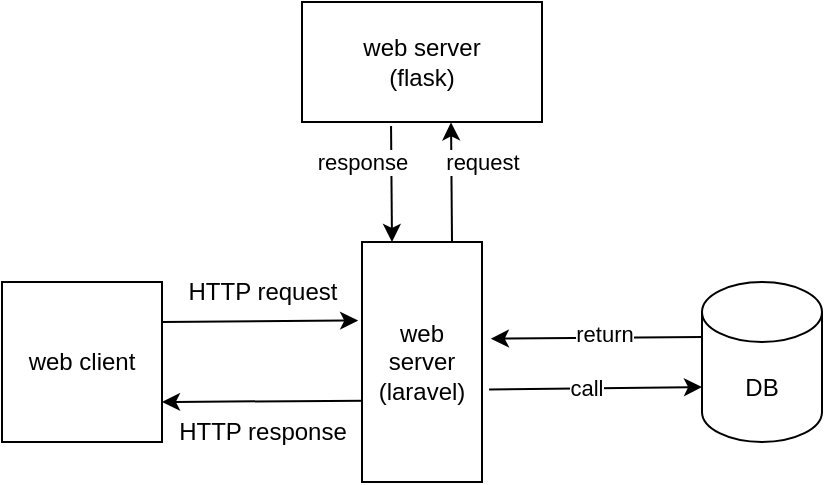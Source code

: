 <mxfile version="24.4.4" type="github">
  <diagram name="Page-1" id="8-wwfPEVnv6FkldSBOaF">
    <mxGraphModel dx="1259" dy="655" grid="1" gridSize="10" guides="1" tooltips="1" connect="1" arrows="1" fold="1" page="1" pageScale="1" pageWidth="850" pageHeight="1100" math="0" shadow="0">
      <root>
        <mxCell id="0" />
        <mxCell id="1" parent="0" />
        <mxCell id="uWY6BJFqPBun98VHa7xm-44" value="web client" style="whiteSpace=wrap;html=1;aspect=fixed;" vertex="1" parent="1">
          <mxGeometry x="200" y="290" width="80" height="80" as="geometry" />
        </mxCell>
        <mxCell id="uWY6BJFqPBun98VHa7xm-48" value="" style="endArrow=classic;html=1;rounded=0;exitX=1;exitY=0.25;exitDx=0;exitDy=0;entryX=0.327;entryY=1.032;entryDx=0;entryDy=0;entryPerimeter=0;" edge="1" parent="1" source="uWY6BJFqPBun98VHa7xm-44" target="uWY6BJFqPBun98VHa7xm-50">
          <mxGeometry width="50" height="50" relative="1" as="geometry">
            <mxPoint x="400" y="360" as="sourcePoint" />
            <mxPoint x="360" y="310" as="targetPoint" />
          </mxGeometry>
        </mxCell>
        <mxCell id="uWY6BJFqPBun98VHa7xm-49" value="" style="endArrow=classic;html=1;rounded=0;exitX=0.661;exitY=0.971;exitDx=0;exitDy=0;entryX=1;entryY=0.75;entryDx=0;entryDy=0;exitPerimeter=0;" edge="1" parent="1" source="uWY6BJFqPBun98VHa7xm-50" target="uWY6BJFqPBun98VHa7xm-44">
          <mxGeometry width="50" height="50" relative="1" as="geometry">
            <mxPoint x="360" y="350" as="sourcePoint" />
            <mxPoint x="450" y="310" as="targetPoint" />
          </mxGeometry>
        </mxCell>
        <mxCell id="uWY6BJFqPBun98VHa7xm-50" value="web server&lt;div&gt;(laravel)&lt;/div&gt;" style="rounded=0;whiteSpace=wrap;html=1;direction=south;" vertex="1" parent="1">
          <mxGeometry x="380" y="270" width="60" height="120" as="geometry" />
        </mxCell>
        <mxCell id="uWY6BJFqPBun98VHa7xm-63" value="HTTP request" style="text;html=1;align=center;verticalAlign=middle;resizable=0;points=[];autosize=1;strokeColor=none;fillColor=none;" vertex="1" parent="1">
          <mxGeometry x="280" y="280" width="100" height="30" as="geometry" />
        </mxCell>
        <mxCell id="uWY6BJFqPBun98VHa7xm-64" value="HTTP response" style="text;html=1;align=center;verticalAlign=middle;resizable=0;points=[];autosize=1;strokeColor=none;fillColor=none;" vertex="1" parent="1">
          <mxGeometry x="275" y="350" width="110" height="30" as="geometry" />
        </mxCell>
        <mxCell id="uWY6BJFqPBun98VHa7xm-71" value="DB" style="shape=cylinder3;whiteSpace=wrap;html=1;boundedLbl=1;backgroundOutline=1;size=15;" vertex="1" parent="1">
          <mxGeometry x="550" y="290" width="60" height="80" as="geometry" />
        </mxCell>
        <mxCell id="uWY6BJFqPBun98VHa7xm-72" value="" style="endArrow=classic;html=1;rounded=0;entryX=0;entryY=0;entryDx=0;entryDy=52.5;entryPerimeter=0;exitX=0.615;exitY=-0.059;exitDx=0;exitDy=0;exitPerimeter=0;" edge="1" parent="1" source="uWY6BJFqPBun98VHa7xm-50" target="uWY6BJFqPBun98VHa7xm-71">
          <mxGeometry width="50" height="50" relative="1" as="geometry">
            <mxPoint x="480" y="420" as="sourcePoint" />
            <mxPoint x="530" y="370" as="targetPoint" />
          </mxGeometry>
        </mxCell>
        <mxCell id="uWY6BJFqPBun98VHa7xm-78" value="call" style="edgeLabel;html=1;align=center;verticalAlign=middle;resizable=0;points=[];" vertex="1" connectable="0" parent="uWY6BJFqPBun98VHa7xm-72">
          <mxGeometry x="-0.091" relative="1" as="geometry">
            <mxPoint as="offset" />
          </mxGeometry>
        </mxCell>
        <mxCell id="uWY6BJFqPBun98VHa7xm-73" value="" style="endArrow=classic;html=1;rounded=0;exitX=0;exitY=0;exitDx=0;exitDy=27.5;exitPerimeter=0;entryX=0.403;entryY=-0.074;entryDx=0;entryDy=0;entryPerimeter=0;" edge="1" parent="1" source="uWY6BJFqPBun98VHa7xm-71" target="uWY6BJFqPBun98VHa7xm-50">
          <mxGeometry width="50" height="50" relative="1" as="geometry">
            <mxPoint x="400" y="420" as="sourcePoint" />
            <mxPoint x="450" y="370" as="targetPoint" />
          </mxGeometry>
        </mxCell>
        <mxCell id="uWY6BJFqPBun98VHa7xm-77" value="return" style="edgeLabel;html=1;align=center;verticalAlign=middle;resizable=0;points=[];" vertex="1" connectable="0" parent="uWY6BJFqPBun98VHa7xm-73">
          <mxGeometry x="-0.076" y="-2" relative="1" as="geometry">
            <mxPoint as="offset" />
          </mxGeometry>
        </mxCell>
        <mxCell id="uWY6BJFqPBun98VHa7xm-74" value="web server&lt;div&gt;(flask)&lt;/div&gt;" style="rounded=0;whiteSpace=wrap;html=1;" vertex="1" parent="1">
          <mxGeometry x="350" y="150" width="120" height="60" as="geometry" />
        </mxCell>
        <mxCell id="uWY6BJFqPBun98VHa7xm-75" value="" style="endArrow=classic;html=1;rounded=0;entryX=0.621;entryY=1.003;entryDx=0;entryDy=0;entryPerimeter=0;exitX=0;exitY=0.25;exitDx=0;exitDy=0;" edge="1" parent="1" source="uWY6BJFqPBun98VHa7xm-50" target="uWY6BJFqPBun98VHa7xm-74">
          <mxGeometry width="50" height="50" relative="1" as="geometry">
            <mxPoint x="400" y="330" as="sourcePoint" />
            <mxPoint x="450" y="280" as="targetPoint" />
          </mxGeometry>
        </mxCell>
        <mxCell id="uWY6BJFqPBun98VHa7xm-79" value="request" style="edgeLabel;html=1;align=center;verticalAlign=middle;resizable=0;points=[];rotation=0;" vertex="1" connectable="0" parent="uWY6BJFqPBun98VHa7xm-75">
          <mxGeometry x="0.146" y="1" relative="1" as="geometry">
            <mxPoint x="16" y="-6" as="offset" />
          </mxGeometry>
        </mxCell>
        <mxCell id="uWY6BJFqPBun98VHa7xm-76" value="" style="endArrow=classic;html=1;rounded=0;exitX=0.371;exitY=1.033;exitDx=0;exitDy=0;exitPerimeter=0;entryX=0;entryY=0.75;entryDx=0;entryDy=0;" edge="1" parent="1" source="uWY6BJFqPBun98VHa7xm-74" target="uWY6BJFqPBun98VHa7xm-50">
          <mxGeometry width="50" height="50" relative="1" as="geometry">
            <mxPoint x="400" y="330" as="sourcePoint" />
            <mxPoint x="450" y="280" as="targetPoint" />
          </mxGeometry>
        </mxCell>
        <mxCell id="uWY6BJFqPBun98VHa7xm-80" value="response" style="edgeLabel;html=1;align=center;verticalAlign=middle;resizable=0;points=[];" vertex="1" connectable="0" parent="uWY6BJFqPBun98VHa7xm-76">
          <mxGeometry x="0.163" relative="1" as="geometry">
            <mxPoint x="-15" y="-16" as="offset" />
          </mxGeometry>
        </mxCell>
      </root>
    </mxGraphModel>
  </diagram>
</mxfile>
